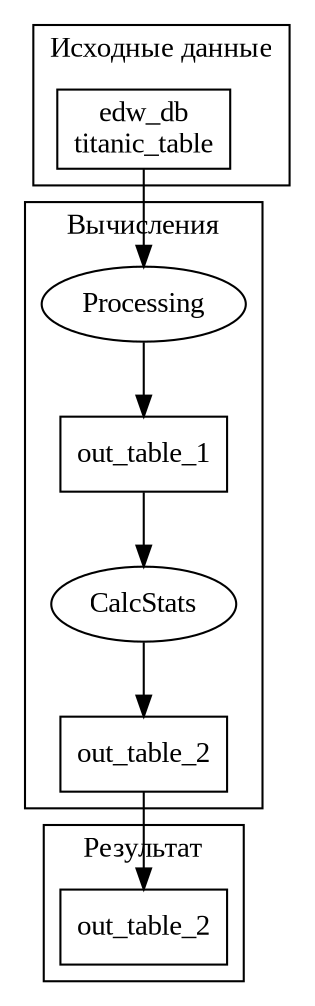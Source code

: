 digraph G{
  graph [fontname="Liberation Serif"]
  node [shape=rect, fontname="Liberation Serif"]
  
  subgraph cluster_sources{
    label="Исходные данные"
    src_table_input_table_1 [label=<edw_db<br/>titanic_table>]
  }


  subgraph cluster_calculations{
    label="Вычисления"
    step0 [label="Processing", shape=ellipse]
    src_table_input_table_1 -> step0
    interm_table_out_table_1 [label="out_table_1"]
    step0 -> interm_table_out_table_1
    step1 [label="CalcStats", shape=ellipse]
    interm_table_out_table_1 -> step1
    interm_table_out_table_2 [label="out_table_2"]
    step1 -> interm_table_out_table_2
  }


  subgraph cluster_outputs{
    label="Результат"
    output_table_out_table_2 [label="out_table_2"]
    interm_table_out_table_2 -> output_table_out_table_2
  }
}
